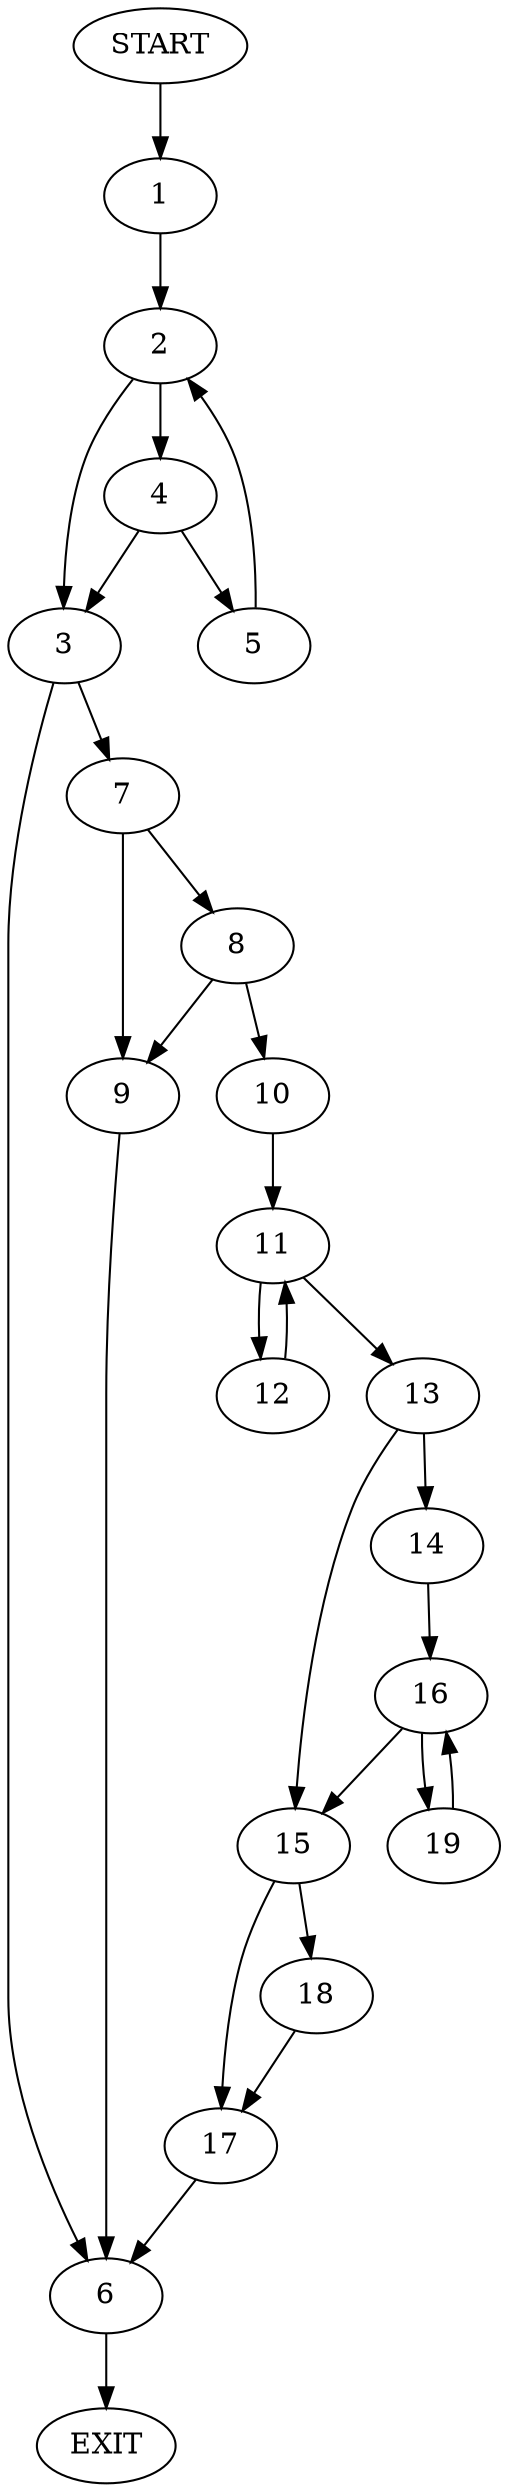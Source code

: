 digraph {
0 [label="START"];
1;
2;
3;
4;
5;
6;
7;
8;
9;
10;
11;
12;
13;
14;
15;
16;
17;
18;
19;
20 [label="EXIT"];
0 -> 1;
1 -> 2;
2 -> 3;
2 -> 4;
4 -> 5;
4 -> 3;
3 -> 6;
3 -> 7;
5 -> 2;
7 -> 8;
7 -> 9;
6 -> 20;
8 -> 10;
8 -> 9;
9 -> 6;
10 -> 11;
11 -> 12;
11 -> 13;
12 -> 11;
13 -> 14;
13 -> 15;
14 -> 16;
15 -> 17;
15 -> 18;
16 -> 19;
16 -> 15;
19 -> 16;
18 -> 17;
17 -> 6;
}